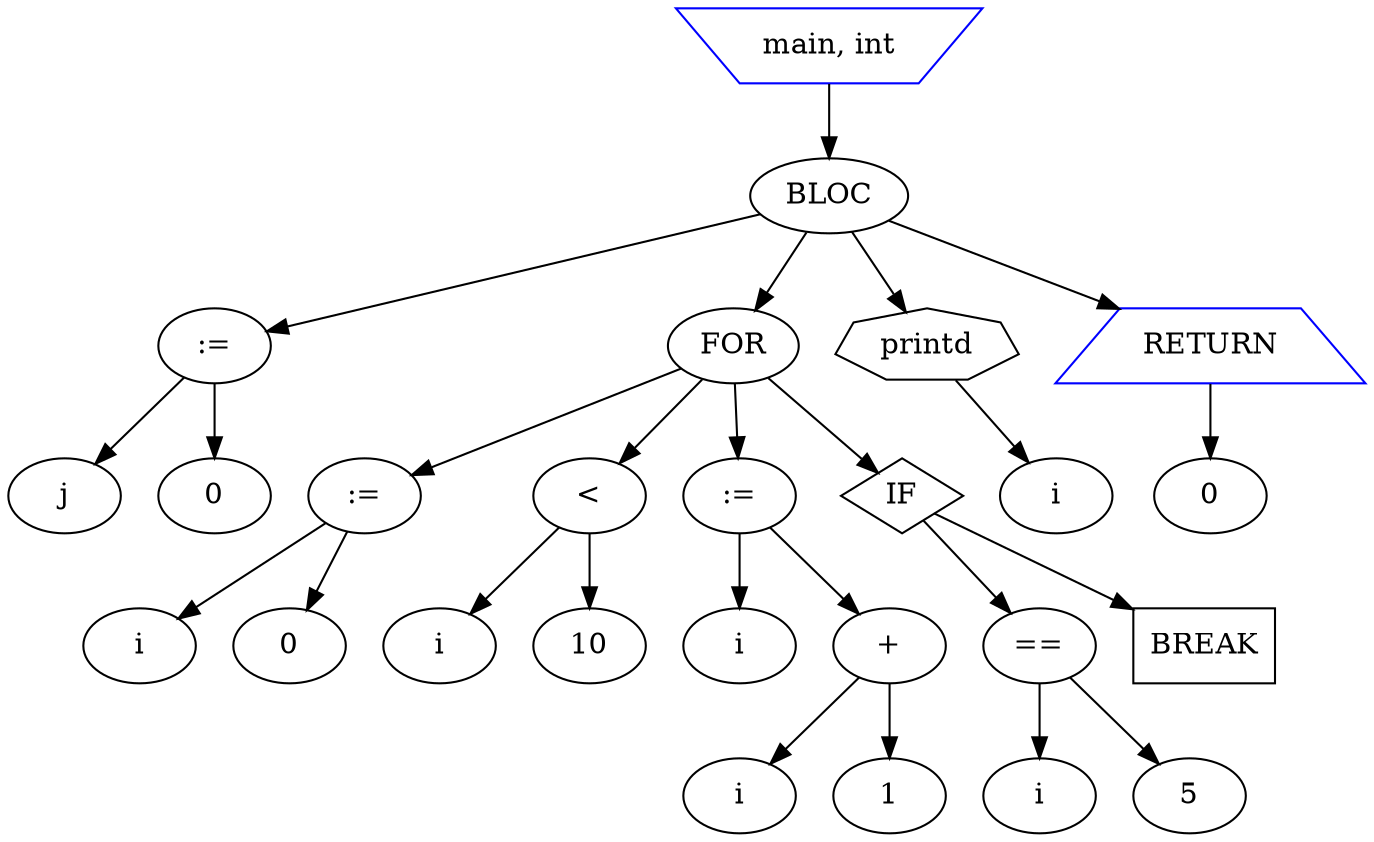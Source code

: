 digraph G {
node_0 [label="main, int"shape=invtrapezium color=blue];
node_0 -> node_1;
node_1 [label="BLOC"];
node_1 -> node_2;
node_2 [label=":="];
node_2 -> node_3;
node_3 [label="j"];
node_2 -> node_4;
node_4 [label="0"];
node_1 -> node_5;
node_5 [label="FOR"];
node_5 -> node_6;
node_6 [label=":="];
node_6 -> node_7;
node_7 [label="i"];
node_6 -> node_8;
node_8 [label="0"];
node_5 -> node_9;
node_9 [label="<"];
node_9 -> node_10;
node_10 [label="i"];
node_9 -> node_11;
node_11 [label="10"];
node_5 -> node_12;
node_12 [label=":="];
node_12 -> node_13;
node_13 [label="i"];
node_12 -> node_14;
node_14 [label="+"];
node_14 -> node_15;
node_15 [label="i"];
node_14 -> node_16;
node_16 [label="1"];
node_5 -> node_17;
node_17 [label="IF"shape=diamond];
node_17 -> node_18;
node_18 [label="=="];
node_18 -> node_19;
node_19 [label="i"];
node_18 -> node_20;
node_20 [label="5"];
node_17 -> node_21;
node_21 [label="BREAK"shape=box];
node_1 -> node_22;
node_22 [label="printd"shape=septagon];
node_22 -> node_23;
node_23 [label="i"];
node_1 -> node_24;
node_24 [label="RETURN"shape=trapezium color=blue];
node_24 -> node_25;
node_25 [label="0"];
}